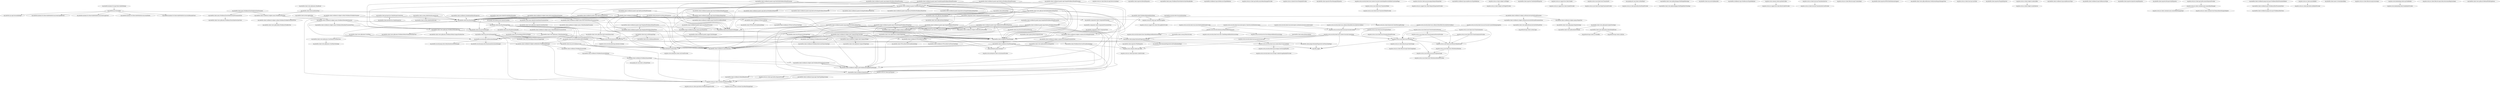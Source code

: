 //
// Generated IOC bean dependency graph in GraphViz DOT format.
//

digraph g {
  "org.uberfire.client.perspectives.MainPerspective"
  "org.uberfire.client.workbench.widgets.dnd.WorkbenchPickupDragController" -> "org.uberfire.client.workbench.widgets.dnd.WorkbenchDragAndDropManager"
  "org.jboss.errai.ioc.client.api.builtin.IOCBeanManagerProvider"
  "org.jboss.errai.ioc.client.container.SyncBeanManagerImpl"
  "org.jboss.errai.ioc.client.container.SyncBeanManager" -> "org.jboss.errai.ioc.client.api.builtin.IOCBeanManagerProvider"
  "org.jboss.errai.ioc.client.container.SyncBeanManager" -> "org.jboss.errai.ioc.client.container.SyncBeanManagerImpl"
  "org.uberfire.client.workbench.DefaultBeanFactory" -> "org.jboss.errai.ioc.client.container.SyncBeanManager"
  "org.uberfire.client.workbench.BeanFactory" -> "org.uberfire.client.workbench.DefaultBeanFactory"
  "org.uberfire.client.workbench.widgets.dnd.WorkbenchDragAndDropManager" -> "org.uberfire.client.workbench.widgets.dnd.WorkbenchPickupDragController"
  "org.uberfire.client.workbench.widgets.dnd.WorkbenchDragAndDropManager" -> "org.uberfire.client.workbench.BeanFactory"
  "org.jboss.errai.security.client.local.storage.CookieStorageHandlerProvider"
  "org.jboss.errai.security.client.local.storage.UserStorageHandler" -> "org.jboss.errai.security.client.local.storage.CookieStorageHandlerProvider"
  "org.slf4j.Logger"
  "org.jboss.errai.security.client.local.context.BasicUserCacheImpl" -> "org.jboss.errai.security.client.local.storage.UserStorageHandler"
  "org.jboss.errai.security.client.local.context.BasicUserCacheImpl" -> "org.slf4j.Logger"
  "org.jboss.errai.security.shared.api.identity.UserImpl"
  "org.jboss.errai.security.shared.api.identity.User" -> "org.jboss.errai.security.client.local.context.BasicUserCacheImpl"
  "org.jboss.errai.security.shared.api.identity.User" -> "org.jboss.errai.security.shared.api.identity.UserImpl"
  "org.jboss.errai.enterprise.client.cdi.InstanceProvider"
  "javax.enterprise.inject.Instance" -> "org.jboss.errai.enterprise.client.cdi.InstanceProvider"
  "org.uberfire.security.impl.authz.RuntimeAuthorizationManager"
  "org.uberfire.security.impl.authz.DefaultAuthorizationManager"
  "org.uberfire.security.authz.AuthorizationManager" -> "org.uberfire.security.impl.authz.RuntimeAuthorizationManager"
  "org.uberfire.security.authz.AuthorizationManager" -> "org.uberfire.security.impl.authz.DefaultAuthorizationManager"
  "org.jboss.errai.enterprise.client.cdi.EventProvider"
  "javax.enterprise.event.Event" -> "org.jboss.errai.enterprise.client.cdi.EventProvider"
  "org.uberfire.client.workbench.LayoutSelection" -> "org.jboss.errai.ioc.client.container.SyncBeanManager"
  "org.uberfire.client.workbench.PanelManagerImpl" -> "javax.enterprise.inject.Instance"
  "org.uberfire.client.workbench.PanelManagerImpl" -> "org.uberfire.client.workbench.BeanFactory"
  "org.uberfire.client.workbench.PanelManagerImpl" -> "javax.enterprise.event.Event"
  "org.uberfire.client.workbench.PanelManagerImpl" -> "org.uberfire.client.workbench.LayoutSelection"
  "org.uberfire.client.workbench.PanelManagerImpl" -> "org.jboss.errai.ioc.client.container.SyncBeanManager"
  "org.uberfire.client.workbench.PanelManager" -> "org.uberfire.client.workbench.PanelManagerImpl"
  "org.uberfire.client.views.pfly.listbar.ListBarWidgetImpl" -> "org.jboss.errai.security.shared.api.identity.User"
  "org.uberfire.client.views.pfly.listbar.ListBarWidgetImpl" -> "javax.enterprise.inject.Instance"
  "org.uberfire.client.views.pfly.listbar.ListBarWidgetImpl" -> "org.uberfire.security.authz.AuthorizationManager"
  "org.uberfire.client.views.pfly.listbar.ListBarWidgetImpl" -> "org.uberfire.client.workbench.PanelManager"
  "org.uberfire.client.workbench.widgets.listbar.ListBarWidget" -> "org.uberfire.client.views.pfly.listbar.ListBarWidgetImpl"
  "org.uberfire.client.workbench.widgets.listbar.ResizeFlowPanel"
  "com.google.gwt.user.client.ui.SimpleLayoutPanel"
  "org.uberfire.client.workbench.panels.impl.ClosableSimpleWorkbenchPanelView" -> "org.uberfire.client.workbench.widgets.dnd.WorkbenchDragAndDropManager"
  "org.uberfire.client.workbench.panels.impl.ClosableSimpleWorkbenchPanelView" -> "org.uberfire.client.workbench.BeanFactory"
  "org.uberfire.client.workbench.panels.impl.ClosableSimpleWorkbenchPanelView" -> "org.uberfire.client.workbench.widgets.listbar.ListBarWidget"
  "org.uberfire.client.workbench.panels.impl.ClosableSimpleWorkbenchPanelView" -> "org.uberfire.client.workbench.widgets.listbar.ResizeFlowPanel"
  "org.uberfire.client.workbench.panels.impl.ClosableSimpleWorkbenchPanelView" -> "com.google.gwt.user.client.ui.SimpleLayoutPanel"
  "org.uberfire.client.workbench.panels.impl.ClosableSimpleWorkbenchPanelView" -> "org.uberfire.client.workbench.LayoutSelection"
  "org.uberfire.client.workbench.panels.impl.ClosableSimpleWorkbenchPanelView" -> "org.uberfire.client.workbench.PanelManager"
  "org.jboss.errai.ioc.client.lifecycle.impl.DestructionImpl"
  "org.uberfire.client.exporter.EditorJSExporter"
  "org.jboss.errai.ui.nav.client.local.spi.NavigationGraph" -> "org.jboss.errai.ui.nav.client.local.URLPatternMatcherProvider"
  "org.jboss.errai.ui.nav.client.local.URLPatternMatcherProvider" -> "org.jboss.errai.ui.nav.client.local.spi.NavigationGraph"
  "org.jboss.errai.ui.nav.client.local.URLPatternMatcher" -> "org.jboss.errai.ui.nav.client.local.URLPatternMatcherProvider"
  "org.jboss.errai.ui.nav.client.local.URLPatternMatcher" -> "org.jboss.errai.ui.nav.client.local.spi.NavigationGraph"
  "org.jboss.errai.ui.nav.client.local.HistoryTokenFactory" -> "org.jboss.errai.ui.nav.client.local.URLPatternMatcher"
  "org.jboss.errai.ioc.client.lifecycle.impl.StateChangeImpl"
  "org.jboss.errai.ioc.client.lifecycle.api.StateChange" -> "org.jboss.errai.ioc.client.lifecycle.impl.StateChangeImpl"
  "org.jboss.errai.ui.nav.client.local.Navigation" -> "org.jboss.errai.ui.nav.client.local.HistoryTokenFactory"
  "org.jboss.errai.ui.nav.client.local.Navigation" -> "org.jboss.errai.ioc.client.lifecycle.api.StateChange"
  "org.jboss.errai.ui.nav.client.local.Navigation" -> "org.jboss.errai.ui.nav.client.local.spi.NavigationGraph"
  "org.jboss.errai.ui.nav.client.local.Navigation" -> "org.slf4j.Logger"
  "org.jboss.errai.ui.nav.client.local.NavigationPanelProvider" -> "org.jboss.errai.ui.nav.client.local.Navigation"
  "org.jboss.errai.ui.nav.client.local.NavigationPanel" -> "org.jboss.errai.ui.nav.client.local.NavigationPanelProvider"
  "org.jboss.errai.ui.nav.client.local.NavigationPanel" -> "org.jboss.errai.ui.nav.client.local.Navigation"
  "org.uberfire.client.menu.WorkbenchViewModeSwitcherMenuBuilder"
  "org.jboss.errai.ioc.client.api.builtin.CallerProvider"
  "org.jboss.errai.common.client.api.Caller" -> "org.jboss.errai.ioc.client.api.builtin.CallerProvider"
  "org.jboss.errai.security.client.local.spi.ActiveUserCache" -> "org.jboss.errai.security.client.local.context.BasicUserCacheImpl"
  "org.jboss.errai.security.client.local.context.SecurityContextImpl" -> "javax.enterprise.event.Event"
  "org.jboss.errai.security.client.local.context.SecurityContextImpl" -> "org.jboss.errai.ui.nav.client.local.Navigation"
  "org.jboss.errai.security.client.local.context.SecurityContextImpl" -> "org.jboss.errai.common.client.api.Caller"
  "org.jboss.errai.security.client.local.context.SecurityContextImpl" -> "org.jboss.errai.security.client.local.spi.ActiveUserCache"
  "org.jboss.errai.security.client.local.context.SecurityContextImpl" -> "org.slf4j.Logger"
  "org.jboss.errai.security.client.local.api.SecurityContext" -> "org.jboss.errai.security.client.local.context.SecurityContextImpl"
  "org.jboss.errai.security.client.local.roles.ClientRequiredRolesExtractorImpl"
  "org.jboss.errai.security.server.ServerRequiredRolesExtractorImpl"
  "org.jboss.errai.security.shared.roles.SharedRequiredRolesExtractorImpl"
  "org.jboss.errai.security.shared.spi.RequiredRolesExtractor" -> "org.jboss.errai.security.client.local.roles.ClientRequiredRolesExtractorImpl"
  "org.jboss.errai.security.shared.spi.RequiredRolesExtractor" -> "org.jboss.errai.security.server.ServerRequiredRolesExtractorImpl"
  "org.jboss.errai.security.shared.spi.RequiredRolesExtractor" -> "org.jboss.errai.security.shared.roles.SharedRequiredRolesExtractorImpl"
  "org.jboss.errai.security.client.local.interceptors.ClientSecurityRoleInterceptor" -> "org.jboss.errai.security.client.local.api.SecurityContext"
  "org.jboss.errai.security.client.local.interceptors.ClientSecurityRoleInterceptor" -> "org.jboss.errai.security.shared.spi.RequiredRolesExtractor"
  "org.uberfire.client.views.pfly.toolbar.WorkbenchToolBarView"
  "org.uberfire.client.workbench.widgets.toolbar.WorkbenchToolBarPresenter$View" -> "org.uberfire.client.views.pfly.toolbar.WorkbenchToolBarView"
  "com.google.gwt.user.client.ui.HeaderPanel"
  "org.uberfire.client.workbench.WorkbenchLayoutImpl" -> "org.uberfire.client.workbench.widgets.dnd.WorkbenchDragAndDropManager"
  "org.uberfire.client.workbench.WorkbenchLayoutImpl" -> "org.uberfire.client.workbench.widgets.dnd.WorkbenchPickupDragController"
  "org.uberfire.client.workbench.WorkbenchLayoutImpl" -> "com.google.gwt.user.client.ui.HeaderPanel"
  "org.uberfire.client.workbench.WorkbenchLayoutImpl" -> "org.jboss.errai.ioc.client.container.SyncBeanManager"
  "org.uberfire.client.workbench.WorkbenchLayoutInfoImpl" -> "org.uberfire.client.workbench.WorkbenchLayoutImpl"
  "org.uberfire.client.workbench.WorkbenchLayoutInfo" -> "org.uberfire.client.workbench.WorkbenchLayoutInfoImpl"
  "org.uberfire.client.mvp.ActivityLifecycleErrorHandler" -> "javax.enterprise.event.Event"
  "org.uberfire.client.mvp.ActivityLifecycleErrorHandler" -> "org.uberfire.client.workbench.widgets.notifications.NotificationManager"
  "org.uberfire.client.mvp.ActivityLifecycleErrorHandler" -> "org.slf4j.Logger"
  "org.uberfire.client.WorkbenchServicesProxyBackendImpl" -> "org.jboss.errai.common.client.api.Caller"
  "org.uberfire.client.workbench.WorkbenchServicesProxyClientImpl"
  "org.uberfire.client.workbench.WorkbenchServicesProxy" -> "org.uberfire.client.WorkbenchServicesProxyBackendImpl"
  "org.uberfire.client.workbench.WorkbenchServicesProxy" -> "org.uberfire.client.workbench.WorkbenchServicesProxyClientImpl"
  "org.uberfire.client.mvp.PerspectiveManagerImpl" -> "javax.enterprise.event.Event"
  "org.uberfire.client.mvp.PerspectiveManagerImpl" -> "org.uberfire.client.workbench.WorkbenchServicesProxy"
  "org.uberfire.client.mvp.PerspectiveManagerImpl" -> "org.uberfire.client.workbench.PanelManager"
  "org.uberfire.client.mvp.PerspectiveManager" -> "org.uberfire.client.mvp.PerspectiveManagerImpl"
  "org.uberfire.client.mvp.ActivityBeansCache" -> "javax.enterprise.event.Event"
  "org.uberfire.client.mvp.ActivityBeansCache" -> "org.jboss.errai.ioc.client.container.SyncBeanManager"
  "org.uberfire.client.mvp.ActivityManager" -> "org.uberfire.client.mvp.ActivityManagerImpl"
  "org.uberfire.client.workbench.widgets.notifications.NotificationManager" -> "org.uberfire.client.workbench.WorkbenchLayoutInfo"
  "org.uberfire.client.workbench.widgets.notifications.NotificationManager" -> "org.jboss.errai.ioc.client.container.SyncBeanManager"
  "org.uberfire.client.workbench.widgets.notifications.NotificationManager" -> "org.uberfire.client.mvp.PlaceManager"
  "org.uberfire.client.mvp.ActivityManagerImpl" -> "org.jboss.errai.security.shared.api.identity.User"
  "org.uberfire.client.mvp.ActivityManagerImpl" -> "org.uberfire.client.mvp.ActivityBeansCache"
  "org.uberfire.client.mvp.ActivityManagerImpl" -> "org.uberfire.client.mvp.ActivityLifecycleErrorHandler"
  "org.uberfire.client.mvp.ActivityManagerImpl" -> "org.uberfire.security.authz.AuthorizationManager"
  "org.uberfire.client.mvp.ActivityManagerImpl" -> "org.jboss.errai.ioc.client.container.SyncBeanManager"
  "org.uberfire.client.mvp.PlaceRequestHistoryMapperImpl"
  "org.uberfire.client.mvp.PlaceRequestHistoryMapper" -> "org.uberfire.client.mvp.PlaceRequestHistoryMapperImpl"
  "org.uberfire.client.mvp.PlaceHistoryHandler" -> "org.uberfire.client.mvp.PlaceRequestHistoryMapper"
  "org.uberfire.client.mvp.PlaceManager" -> "org.uberfire.client.mvp.PlaceManagerImpl"
  "org.uberfire.client.mvp.PlaceManagerImpl" -> "org.uberfire.client.mvp.ActivityLifecycleErrorHandler"
  "org.uberfire.client.mvp.PlaceManagerImpl" -> "javax.enterprise.event.Event"
  "org.uberfire.client.mvp.PlaceManagerImpl" -> "org.uberfire.client.mvp.PerspectiveManager"
  "org.uberfire.client.mvp.PlaceManagerImpl" -> "org.uberfire.client.mvp.ActivityManager"
  "org.uberfire.client.mvp.PlaceManagerImpl" -> "org.uberfire.client.workbench.LayoutSelection"
  "org.uberfire.client.mvp.PlaceManagerImpl" -> "org.uberfire.client.mvp.PlaceHistoryHandler"
  "org.uberfire.client.mvp.PlaceManagerImpl" -> "org.uberfire.client.workbench.PanelManager"
  "org.uberfire.client.workbench.widgets.toolbar.WorkbenchToolBarPresenter" -> "org.uberfire.client.workbench.widgets.toolbar.WorkbenchToolBarPresenter$View"
  "org.uberfire.client.workbench.widgets.toolbar.WorkbenchToolBarPresenter" -> "org.uberfire.client.mvp.PlaceManager"
  "org.jboss.errai.ioc.client.api.builtin.DisposerProvider" -> "org.jboss.errai.ioc.client.container.SyncBeanManager"
  "org.uberfire.client.views.pfly.modal.ErrorPopupView" -> "javax.enterprise.inject.Instance"
  "org.uberfire.workbench.type.DotResourceTypeDefinition"
  "org.jboss.errai.security.client.local.interceptors.AuthenticationServiceInterceptor" -> "org.jboss.errai.security.client.local.api.SecurityContext"
  "org.uberfire.component.client.ComponentView"
  "org.uberfire.component.client.ComponentPresenter$View" -> "org.uberfire.component.client.ComponentView"
  "org.uberfire.component.client.ComponentPresenter" -> "org.uberfire.component.client.ComponentPresenter$View"
  "org.uberfire.component.client.ComponentPresenter" -> "org.jboss.errai.common.client.api.Caller"
  "org.uberfire.client.views.pfly.menu.WorkbenchMenuStandardNavBarView"
  "org.uberfire.client.views.pfly.menu.WorkbenchMenuCompactNavBarView"
  "org.uberfire.client.views.pfly.menu.UtilityMenuBarView" -> "org.jboss.errai.security.shared.api.identity.User"
  "org.uberfire.client.views.pfly.menu.UtilityMenuBarView" -> "org.uberfire.security.authz.AuthorizationManager"
  "org.uberfire.client.views.pfly.menu.WorkbenchMenuBarView" -> "javax.enterprise.inject.Instance"
  "org.uberfire.client.views.pfly.menu.WorkbenchMenuBarView" -> "org.uberfire.client.views.pfly.menu.WorkbenchMenuStandardNavBarView"
  "org.uberfire.client.views.pfly.menu.WorkbenchMenuBarView" -> "org.uberfire.client.views.pfly.menu.WorkbenchMenuCompactNavBarView"
  "org.uberfire.client.views.pfly.menu.WorkbenchMenuBarView" -> "org.uberfire.client.views.pfly.menu.UtilityMenuBarView"
  "org.uberfire.client.workbench.widgets.menu.WorkbenchMenuBarPresenter$View" -> "org.uberfire.client.views.pfly.menu.WorkbenchMenuBarView"
  "org.uberfire.client.workbench.widgets.menu.WorkbenchMenuBarPresenter" -> "org.jboss.errai.security.shared.api.identity.User"
  "org.uberfire.client.workbench.widgets.menu.WorkbenchMenuBarPresenter" -> "org.uberfire.client.workbench.widgets.menu.WorkbenchMenuBarPresenter$View"
  "org.uberfire.client.workbench.widgets.menu.WorkbenchMenuBarPresenter" -> "org.uberfire.client.mvp.PerspectiveManager"
  "org.uberfire.client.workbench.widgets.menu.WorkbenchMenuBarPresenter" -> "org.uberfire.client.mvp.ActivityManager"
  "org.uberfire.client.workbench.widgets.menu.WorkbenchMenuBarPresenter" -> "org.uberfire.security.authz.AuthorizationManager"
  "org.uberfire.client.navbar.AppNavBar" -> "org.uberfire.client.workbench.widgets.menu.WorkbenchMenuBarPresenter"
  "org.jboss.errai.ioc.client.api.builtin.AsyncBeanManagerProvider"
  "org.jboss.errai.ui.shared.ServerTemplateProvider"
  "org.uberfire.client.workbench.panels.impl.TemplatedWorkbenchPanelView" -> "org.uberfire.client.workbench.LayoutSelection"
  "org.gwtbootstrap3.client.ui.html.Span"
  "org.uberfire.client.views.pfly.notfound.ActivityNotFoundView" -> "org.gwtbootstrap3.client.ui.html.Span"
  "org.uberfire.client.exporter.PlaceManagerJSExporter"
  "org.uberfire.client.perspectives.MainPerspectiveActivity" -> "org.uberfire.client.mvp.PlaceManager"
  "org.uberfire.client.perspectives.MainPerspectiveActivity" -> "org.uberfire.client.perspectives.MainPerspective"
  "org.jboss.errai.ui.nav.client.local.TransitionToRoleProvider"
  "org.jboss.errai.ui.nav.client.local.TransitionToRole" -> "org.jboss.errai.ui.nav.client.local.TransitionToRoleProvider"
  "org.jboss.errai.security.client.local.context.SecurityContextImpl$SecurityRolesConstraintPage" -> "org.jboss.errai.ui.nav.client.local.TransitionToRole"
  "org.jboss.errai.ioc.support.bus.client.RequestDispatcherProvider"
  "org.uberfire.workbench.type.AnyResourceTypeDefinition"
  "org.uberfire.client.mvp.LockDemandDetector"
  "org.uberfire.client.workbench.StandaloneEditorPerspective" -> "org.uberfire.client.mvp.PlaceManager"
  "org.jboss.errai.ui.client.widget.ListWidgetProvider"
  "org.jboss.errai.ui.client.widget.ListWidget" -> "org.jboss.errai.ui.client.widget.ListWidgetProvider"
  "org.uberfire.client.exporter.UberfireJSAPIExporter"
  "org.jboss.errai.ioc.support.bus.client.SenderProvider"
  "org.jboss.errai.ioc.support.bus.client.Sender" -> "org.jboss.errai.ioc.support.bus.client.SenderProvider"
  "org.gwtbootstrap3.client.ui.Button"
  "org.gwtbootstrap3.client.ui.CheckBox"
  "org.uberfire.client.views.pfly.splash.SplashModalFooter" -> "org.gwtbootstrap3.client.ui.Button"
  "org.uberfire.client.views.pfly.splash.SplashModalFooter" -> "org.gwtbootstrap3.client.ui.CheckBox"
  "org.uberfire.client.views.pfly.modal.Bs3Modal"
  "org.uberfire.client.views.pfly.splash.SplashViewImpl" -> "org.uberfire.client.views.pfly.splash.SplashModalFooter"
  "org.uberfire.client.views.pfly.splash.SplashViewImpl" -> "org.uberfire.client.views.pfly.modal.Bs3Modal"
  "org.jboss.errai.ui.nav.client.local.PageTransitionProvider"
  "org.jboss.errai.ioc.client.api.builtin.RootPanelProvider"
  "com.google.gwt.user.client.ui.RootPanel" -> "org.jboss.errai.ioc.client.api.builtin.RootPanelProvider"
  "org.uberfire.client.views.pfly.multipage.MultiPageEditorViewImpl"
  "org.uberfire.client.mvp.ActivityBeansInfo"
  "org.uberfire.client.workbench.panels.support.PartManager"
  "org.uberfire.client.workbench.panels.impl.LayoutPanelView" -> "org.uberfire.client.workbench.panels.support.PartManager"
  "org.uberfire.client.workbench.panels.impl.LayoutPanelView" -> "org.uberfire.client.workbench.LayoutSelection"
  "org.uberfire.client.workbench.panels.impl.LayoutPanelPresenter" -> "org.uberfire.client.mvp.PerspectiveManager"
  "org.uberfire.client.workbench.panels.impl.LayoutPanelPresenter" -> "org.uberfire.client.workbench.panels.impl.LayoutPanelView"
  "org.jboss.errai.ui.nav.client.local.TransitionAnchorFactoryProvider" -> "org.jboss.errai.ui.nav.client.local.HistoryTokenFactory"
  "org.jboss.errai.ui.nav.client.local.TransitionAnchorFactoryProvider" -> "org.jboss.errai.ui.nav.client.local.Navigation"
  "org.jboss.errai.ui.nav.client.local.TransitionAnchorFactory" -> "org.jboss.errai.ui.nav.client.local.HistoryTokenFactory"
  "org.jboss.errai.ui.nav.client.local.TransitionAnchorFactory" -> "org.jboss.errai.ui.nav.client.local.Navigation"
  "org.jboss.errai.ui.nav.client.local.TransitionAnchorFactory" -> "org.jboss.errai.ui.nav.client.local.TransitionAnchorFactoryProvider"
  "org.uberfire.client.perspective.JSNativePerspective" -> "org.uberfire.client.mvp.ActivityManager"
  "org.uberfire.client.perspective.JSNativePerspective" -> "org.uberfire.client.workbench.WorkbenchServicesProxy"
  "org.uberfire.client.perspective.JSNativePerspective" -> "org.uberfire.client.mvp.PlaceManager"
  "org.uberfire.client.perspective.JSNativePerspective" -> "org.uberfire.client.workbench.PanelManager"
  "org.uberfire.client.workbench.VFSLockServiceProxyClientImpl"
  "org.uberfire.client.VFSLockServiceProxyBackendImpl"
  "org.uberfire.client.workbench.VFSLockServiceProxy" -> "org.uberfire.client.workbench.VFSLockServiceProxyClientImpl"
  "org.uberfire.client.workbench.VFSLockServiceProxy" -> "org.uberfire.client.VFSLockServiceProxyBackendImpl"
  "org.uberfire.client.mvp.LockManagerImpl" -> "org.jboss.errai.security.shared.api.identity.User"
  "org.uberfire.client.mvp.LockManagerImpl" -> "org.uberfire.client.workbench.VFSLockServiceProxy"
  "org.uberfire.client.mvp.LockManagerImpl" -> "javax.enterprise.event.Event"
  "org.uberfire.client.mvp.LockManagerImpl" -> "org.uberfire.client.mvp.LockDemandDetector"
  "org.jboss.errai.bus.client.api.messaging.RequestDispatcher" -> "org.jboss.errai.ioc.support.bus.client.RequestDispatcherProvider"
  "org.uberfire.client.workbench.widgets.panel.StaticFocusedResizePanel"
  "org.uberfire.client.workbench.panels.impl.StaticWorkbenchPanelView" -> "org.uberfire.client.workbench.widgets.panel.StaticFocusedResizePanel"
  "org.uberfire.client.workbench.panels.impl.StaticWorkbenchPanelView" -> "org.uberfire.client.workbench.LayoutSelection"
  "org.uberfire.client.workbench.panels.impl.StaticWorkbenchPanelView" -> "org.uberfire.client.mvp.PlaceManager"
  "org.uberfire.client.workbench.panels.impl.StaticWorkbenchPanelView" -> "org.uberfire.client.workbench.PanelManager"
  "org.jboss.errai.security.client.local.callback.DefaultBusSecurityErrorCallback" -> "org.jboss.errai.security.client.local.api.SecurityContext"
  "org.uberfire.workbench.type.TextResourceTypeDefinition"
  "org.jboss.errai.ioc.support.bus.client.BatchCallerProvider"
  "org.jboss.errai.ioc.support.bus.client.MessageBusProvider"
  "org.uberfire.backend.vfs.ObservablePath$OnConcurrentUpdateEvent"
  "org.uberfire.backend.vfs.ObservablePath$OnConcurrentCopyEvent"
  "org.uberfire.backend.vfs.ObservablePath$OnConcurrentDelete"
  "org.uberfire.backend.vfs.ObservablePath$OnConcurrentRenameEvent"
  "org.uberfire.rpc.impl.SessionInfoImpl"
  "org.uberfire.client.VFSServiceProxyBackendImpl"
  "org.uberfire.client.workbench.VFSServiceProxyClientImpl"
  "org.uberfire.client.workbench.VFSServiceProxy" -> "org.uberfire.client.VFSServiceProxyBackendImpl"
  "org.uberfire.client.workbench.VFSServiceProxy" -> "org.uberfire.client.workbench.VFSServiceProxyClientImpl"
  "org.jboss.errai.bus.client.framework.ClientMessageBusImpl"
  "org.jboss.errai.bus.client.api.ClientMessageBus" -> "org.jboss.errai.ioc.support.bus.client.MessageBusProvider"
  "org.jboss.errai.bus.client.api.ClientMessageBus" -> "org.jboss.errai.bus.client.framework.ClientMessageBusImpl"
  "org.uberfire.client.workbench.Workbench" -> "org.jboss.errai.security.shared.api.identity.User"
  "org.uberfire.client.workbench.Workbench" -> "javax.enterprise.event.Event"
  "org.uberfire.client.workbench.Workbench" -> "org.uberfire.client.workbench.VFSServiceProxy"
  "org.uberfire.client.workbench.Workbench" -> "org.uberfire.client.workbench.LayoutSelection"
  "org.uberfire.client.workbench.Workbench" -> "org.jboss.errai.ioc.client.container.SyncBeanManager"
  "org.uberfire.client.workbench.Workbench" -> "org.jboss.errai.bus.client.api.ClientMessageBus"
  "org.uberfire.client.workbench.Workbench" -> "org.uberfire.client.mvp.PlaceManager"
  "org.uberfire.rpc.SessionInfo" -> "org.uberfire.backend.vfs.ObservablePath$OnConcurrentUpdateEvent"
  "org.uberfire.rpc.SessionInfo" -> "org.uberfire.backend.vfs.ObservablePath$OnConcurrentCopyEvent"
  "org.uberfire.rpc.SessionInfo" -> "org.uberfire.backend.vfs.ObservablePath$OnConcurrentDelete"
  "org.uberfire.rpc.SessionInfo" -> "org.uberfire.backend.vfs.ObservablePath$OnConcurrentRenameEvent"
  "org.uberfire.rpc.SessionInfo" -> "org.uberfire.rpc.impl.SessionInfoImpl"
  "org.uberfire.rpc.SessionInfo" -> "org.uberfire.client.workbench.Workbench"
  "org.uberfire.backend.vfs.impl.ObservablePathImpl" -> "org.uberfire.rpc.SessionInfo"
  "org.uberfire.client.views.pfly.tab.ResizeTabPanel"
  "org.uberfire.client.views.pfly.tab.UberTabPanel" -> "org.uberfire.client.views.pfly.tab.ResizeTabPanel"
  "org.uberfire.client.views.pfly.tab.UberTabPanel" -> "org.uberfire.client.mvp.PlaceManager"
  "org.uberfire.client.views.pfly.tab.MultiTabWorkbenchPanelView" -> "org.uberfire.client.workbench.widgets.dnd.WorkbenchDragAndDropManager"
  "org.uberfire.client.views.pfly.tab.MultiTabWorkbenchPanelView" -> "org.uberfire.client.workbench.BeanFactory"
  "org.uberfire.client.views.pfly.tab.MultiTabWorkbenchPanelView" -> "org.uberfire.client.views.pfly.tab.UberTabPanel"
  "org.uberfire.client.views.pfly.tab.MultiTabWorkbenchPanelView" -> "org.uberfire.client.workbench.widgets.listbar.ResizeFlowPanel"
  "org.uberfire.client.views.pfly.tab.MultiTabWorkbenchPanelView" -> "com.google.gwt.user.client.ui.SimpleLayoutPanel"
  "org.uberfire.client.views.pfly.tab.MultiTabWorkbenchPanelView" -> "org.uberfire.client.workbench.LayoutSelection"
  "org.uberfire.client.views.pfly.tab.MultiTabWorkbenchPanelView" -> "org.uberfire.client.workbench.PanelManager"
  "org.uberfire.client.plugin.RuntimePluginsServiceProxyClientImpl" -> "org.slf4j.Logger"
  "org.uberfire.client.RuntimePluginsServiceProxyBackendImpl" -> "org.jboss.errai.common.client.api.Caller"
  "org.uberfire.client.plugin.RuntimePluginsServiceProxy" -> "org.uberfire.client.plugin.RuntimePluginsServiceProxyClientImpl"
  "org.uberfire.client.plugin.RuntimePluginsServiceProxy" -> "org.uberfire.client.RuntimePluginsServiceProxyBackendImpl"
  "org.uberfire.client.editor.JSNativeEditor" -> "org.uberfire.client.plugin.RuntimePluginsServiceProxy"
  "org.jboss.errai.ui.nav.client.local.TransitionAnchorProvider" -> "org.jboss.errai.ui.nav.client.local.HistoryTokenFactory"
  "org.jboss.errai.ui.nav.client.local.TransitionAnchorProvider" -> "org.jboss.errai.ui.nav.client.local.Navigation"
  "org.jboss.errai.ui.nav.client.local.TransitionAnchor" -> "org.jboss.errai.ui.nav.client.local.HistoryTokenFactory"
  "org.jboss.errai.ui.nav.client.local.TransitionAnchor" -> "org.jboss.errai.ui.nav.client.local.Navigation"
  "org.jboss.errai.ui.nav.client.local.TransitionAnchor" -> "org.jboss.errai.ui.nav.client.local.TransitionAnchorProvider"
  "org.jboss.errai.ui.client.local.spi.TranslationServiceProvider"
  "org.uberfire.client.views.pfly.menu.UserMenuViewImpl"
  "org.uberfire.client.views.pfly.menu.UserMenu$UserMenuView" -> "org.uberfire.client.views.pfly.menu.UserMenuViewImpl"
  "org.uberfire.client.views.pfly.menu.UserMenu" -> "org.jboss.errai.security.shared.api.identity.User"
  "org.uberfire.client.views.pfly.menu.UserMenu" -> "org.uberfire.security.authz.AuthorizationManager"
  "org.uberfire.client.views.pfly.menu.UserMenu" -> "org.uberfire.client.views.pfly.menu.UserMenu$UserMenuView"
  "org.uberfire.client.workbench.type.impl.ClientTypeRegistryImpl" -> "org.jboss.errai.ioc.client.container.SyncBeanManager"
  "org.jboss.errai.common.client.api.BatchCaller" -> "org.jboss.errai.ioc.support.bus.client.BatchCallerProvider"
  "org.uberfire.client.workbench.panels.impl.SplitLayoutPanelView" -> "org.uberfire.client.workbench.LayoutSelection"
  "org.uberfire.client.workbench.panels.impl.SplitLayoutPanelView" -> "org.uberfire.client.mvp.PlaceManager"
  "org.uberfire.client.workbench.panels.impl.SplitLayoutPanelPresenter" -> "org.uberfire.client.mvp.PerspectiveManager"
  "org.uberfire.client.workbench.panels.impl.SplitLayoutPanelPresenter" -> "org.uberfire.client.workbench.panels.impl.SplitLayoutPanelView"
  "org.uberfire.client.views.pfly.menu.WorkbenchViewModeSwitcherView"
  "org.uberfire.client.exporter.VFSJSExporter" -> "org.jboss.errai.common.client.api.Caller"
  "org.uberfire.client.screens.HelloWorldScreen"
  "org.uberfire.client.screens.HelloWorldScreenActivity" -> "org.uberfire.client.screens.HelloWorldScreen"
  "org.uberfire.client.screens.HelloWorldScreenActivity" -> "org.uberfire.client.mvp.PlaceManager"
  "org.jboss.errai.ioc.client.lifecycle.impl.CreationImpl"
  "org.uberfire.client.exporter.HTML5DndSeleniumSupport"
  "org.uberfire.client.views.pfly.dnd.CompassWidgetImpl"
  "org.uberfire.client.views.pfly.notifications.NotificationPopupsManagerView"
  "org.uberfire.client.workbench.panels.impl.AdaptiveWorkbenchPanelView" -> "org.uberfire.client.workbench.widgets.dnd.WorkbenchDragAndDropManager"
  "org.uberfire.client.workbench.panels.impl.AdaptiveWorkbenchPanelView" -> "org.uberfire.client.workbench.BeanFactory"
  "org.uberfire.client.workbench.panels.impl.AdaptiveWorkbenchPanelView" -> "org.uberfire.client.workbench.widgets.listbar.ListBarWidget"
  "org.uberfire.client.workbench.panels.impl.AdaptiveWorkbenchPanelView" -> "org.uberfire.client.workbench.widgets.listbar.ResizeFlowPanel"
  "org.uberfire.client.workbench.panels.impl.AdaptiveWorkbenchPanelView" -> "com.google.gwt.user.client.ui.SimpleLayoutPanel"
  "org.uberfire.client.workbench.panels.impl.AdaptiveWorkbenchPanelView" -> "org.uberfire.client.workbench.LayoutSelection"
  "org.uberfire.client.workbench.panels.impl.AdaptiveWorkbenchPanelView" -> "org.uberfire.client.workbench.PanelManager"
  "org.jboss.errai.ui.client.local.spi.TranslationService" -> "org.jboss.errai.ui.client.local.spi.TranslationServiceProvider"
  "org.uberfire.client.workbench.panels.impl.SimpleWorkbenchPanelView" -> "org.uberfire.client.workbench.widgets.dnd.WorkbenchDragAndDropManager"
  "org.uberfire.client.workbench.panels.impl.SimpleWorkbenchPanelView" -> "org.uberfire.client.workbench.BeanFactory"
  "org.uberfire.client.workbench.panels.impl.SimpleWorkbenchPanelView" -> "org.uberfire.client.workbench.widgets.listbar.ListBarWidget"
  "org.uberfire.client.workbench.panels.impl.SimpleWorkbenchPanelView" -> "org.uberfire.client.workbench.widgets.listbar.ResizeFlowPanel"
  "org.uberfire.client.workbench.panels.impl.SimpleWorkbenchPanelView" -> "com.google.gwt.user.client.ui.SimpleLayoutPanel"
  "org.uberfire.client.workbench.panels.impl.SimpleWorkbenchPanelView" -> "org.uberfire.client.workbench.LayoutSelection"
  "org.uberfire.client.workbench.panels.impl.SimpleWorkbenchPanelView" -> "org.uberfire.client.workbench.PanelManager"
  "org.jboss.errai.ui.client.local.spi.LessStyle"
  "com.google.web.bindery.event.shared.EventBus" -> "org.uberfire.client.mvp.PlaceManagerImpl"
  "org.uberfire.client.exporter.PluginJSExporter"
  "org.jboss.errai.security.client.local.callback.DefaultRestSecurityErrorCallback" -> "org.jboss.errai.security.client.local.api.SecurityContext"
  "org.uberfire.client.views.pfly.menu.SplashScreenMenuView"
  "org.uberfire.client.menu.SplashScreenMenuPresenter$View" -> "org.uberfire.client.views.pfly.menu.SplashScreenMenuView"
  "org.uberfire.client.menu.SplashScreenMenuPresenter" -> "org.uberfire.client.menu.SplashScreenMenuPresenter$View"
  "org.uberfire.client.menu.SplashScreenMenuPresenter" -> "org.uberfire.client.mvp.PlaceManager"
  "org.jboss.errai.ui.client.widget.LocaleSelector"
  "org.jboss.errai.ui.client.widget.LocaleListBox" -> "org.jboss.errai.ui.client.widget.LocaleSelector"
  "org.uberfire.client.workbench.panels.impl.SimpleDnDWorkbenchPanelView" -> "org.uberfire.client.workbench.widgets.dnd.WorkbenchDragAndDropManager"
  "org.uberfire.client.workbench.panels.impl.SimpleDnDWorkbenchPanelView" -> "org.uberfire.client.workbench.BeanFactory"
  "org.uberfire.client.workbench.panels.impl.SimpleDnDWorkbenchPanelView" -> "org.uberfire.client.workbench.widgets.listbar.ListBarWidget"
  "org.uberfire.client.workbench.panels.impl.SimpleDnDWorkbenchPanelView" -> "org.uberfire.client.workbench.widgets.listbar.ResizeFlowPanel"
  "org.uberfire.client.workbench.panels.impl.SimpleDnDWorkbenchPanelView" -> "com.google.gwt.user.client.ui.SimpleLayoutPanel"
  "org.uberfire.client.workbench.panels.impl.SimpleDnDWorkbenchPanelView" -> "org.uberfire.client.workbench.LayoutSelection"
  "org.uberfire.client.workbench.panels.impl.SimpleDnDWorkbenchPanelView" -> "org.uberfire.client.workbench.PanelManager"
  "org.uberfire.client.workbench.panels.impl.AbstractDockingWorkbenchPanelView"
  "org.uberfire.client.workbench.panels.DockingWorkbenchPanelView"
  "org.uberfire.client.workbench.panels.impl.AbstractMultiPartWorkbenchPanelView"
  "org.uberfire.client.workbench.panels.impl.MultiListWorkbenchPanelView" -> "org.uberfire.client.workbench.widgets.dnd.WorkbenchDragAndDropManager"
  "org.uberfire.client.workbench.panels.impl.MultiListWorkbenchPanelView" -> "org.uberfire.client.workbench.BeanFactory"
  "org.uberfire.client.workbench.panels.impl.MultiListWorkbenchPanelView" -> "org.uberfire.client.workbench.widgets.listbar.ListBarWidget"
  "org.uberfire.client.workbench.panels.impl.MultiListWorkbenchPanelView" -> "org.uberfire.client.workbench.widgets.listbar.ResizeFlowPanel"
  "org.uberfire.client.workbench.panels.impl.MultiListWorkbenchPanelView" -> "com.google.gwt.user.client.ui.SimpleLayoutPanel"
  "org.uberfire.client.workbench.panels.impl.MultiListWorkbenchPanelView" -> "org.uberfire.client.workbench.LayoutSelection"
  "org.uberfire.client.workbench.panels.impl.MultiListWorkbenchPanelView" -> "org.uberfire.client.workbench.PanelManager"
  "org.uberfire.client.workbench.panels.impl.AbstractSimpleWorkbenchPanelView"
  "org.uberfire.client.workbench.panels.impl.AbstractWorkbenchPanelView"
  "org.uberfire.client.workbench.panels.WorkbenchPanelView" -> "org.uberfire.client.workbench.panels.impl.AbstractDockingWorkbenchPanelView"
  "org.uberfire.client.workbench.panels.WorkbenchPanelView" -> "org.uberfire.client.workbench.panels.impl.SimpleWorkbenchPanelView"
  "org.uberfire.client.workbench.panels.WorkbenchPanelView" -> "org.uberfire.client.workbench.panels.impl.StaticWorkbenchPanelView"
  "org.uberfire.client.workbench.panels.WorkbenchPanelView" -> "org.uberfire.client.workbench.panels.DockingWorkbenchPanelView"
  "org.uberfire.client.workbench.panels.WorkbenchPanelView" -> "org.uberfire.client.workbench.panels.impl.AdaptiveWorkbenchPanelView"
  "org.uberfire.client.workbench.panels.WorkbenchPanelView" -> "org.uberfire.client.workbench.panels.impl.AbstractMultiPartWorkbenchPanelView"
  "org.uberfire.client.workbench.panels.WorkbenchPanelView" -> "org.uberfire.client.workbench.panels.impl.SplitLayoutPanelView"
  "org.uberfire.client.workbench.panels.WorkbenchPanelView" -> "org.uberfire.client.workbench.panels.impl.SimpleDnDWorkbenchPanelView"
  "org.uberfire.client.workbench.panels.WorkbenchPanelView" -> "org.uberfire.client.workbench.panels.impl.ClosableSimpleWorkbenchPanelView"
  "org.uberfire.client.workbench.panels.WorkbenchPanelView" -> "org.uberfire.client.workbench.panels.impl.MultiListWorkbenchPanelView"
  "org.uberfire.client.workbench.panels.WorkbenchPanelView" -> "org.uberfire.client.workbench.panels.impl.AbstractSimpleWorkbenchPanelView"
  "org.uberfire.client.workbench.panels.WorkbenchPanelView" -> "org.uberfire.client.workbench.panels.impl.TemplatedWorkbenchPanelView"
  "org.uberfire.client.workbench.panels.WorkbenchPanelView" -> "org.uberfire.client.workbench.panels.impl.LayoutPanelView"
  "org.uberfire.client.workbench.panels.WorkbenchPanelView" -> "org.uberfire.client.views.pfly.tab.MultiTabWorkbenchPanelView"
  "org.uberfire.client.workbench.panels.WorkbenchPanelView" -> "org.uberfire.client.workbench.panels.impl.AbstractWorkbenchPanelView"
  "org.uberfire.client.workbench.panels.impl.ClosableSimpleWorkbenchPanelPresenter" -> "org.uberfire.client.mvp.PerspectiveManager"
  "org.uberfire.client.workbench.panels.impl.ClosableSimpleWorkbenchPanelPresenter" -> "org.uberfire.client.workbench.panels.WorkbenchPanelView"
  "org.uberfire.client.workbench.panels.impl.ClosableSimpleWorkbenchPanelPresenter" -> "org.uberfire.client.workbench.PanelManager"
  "org.jboss.errai.security.client.local.style.RoleStyleBindingProvider" -> "org.jboss.errai.security.shared.spi.RequiredRolesExtractor"
  "org.jboss.errai.security.client.local.style.RoleStyleBindingProvider" -> "org.jboss.errai.security.client.local.spi.ActiveUserCache"
  "org.uberfire.client.workbench.type.AnyResourceType"
  "org.uberfire.client.workbench.panels.impl.AdaptiveWorkbenchPanelPresenter" -> "org.uberfire.client.mvp.PerspectiveManager"
  "org.uberfire.client.workbench.panels.impl.AdaptiveWorkbenchPanelPresenter" -> "org.uberfire.client.workbench.PanelManager"
  "org.uberfire.client.workbench.panels.impl.AdaptiveWorkbenchPanelPresenter" -> "org.uberfire.client.workbench.panels.WorkbenchPanelView"
  "org.uberfire.client.workbench.panels.impl.SimpleWorkbenchPanelPresenter" -> "org.uberfire.client.mvp.PerspectiveManager"
  "org.uberfire.client.workbench.panels.impl.SimpleWorkbenchPanelPresenter" -> "org.uberfire.client.workbench.panels.WorkbenchPanelView"
  "org.uberfire.client.workbench.panels.impl.SimpleWorkbenchPanelPresenter" -> "org.uberfire.client.workbench.PanelManager"
  "org.uberfire.client.workbench.type.DotResourceType"
  "org.uberfire.client.exporter.SplashScreenJSExporter"
  "org.uberfire.client.workbench.widgets.common.ErrorPopupPresenter$View" -> "org.uberfire.client.views.pfly.modal.ErrorPopupView"
  "org.uberfire.client.workbench.widgets.common.ErrorPopupPresenter" -> "org.uberfire.client.workbench.widgets.common.ErrorPopupPresenter$View"
  "org.uberfire.client.WorkbenchBackendEntryPoint" -> "org.uberfire.client.workbench.widgets.common.ErrorPopupPresenter"
  "org.uberfire.client.WorkbenchBackendEntryPoint" -> "org.jboss.errai.bus.client.api.ClientMessageBus"
  "org.uberfire.client.exporter.PerspectiveJSExporter"
  "org.uberfire.client.workbench.widgets.menu.WorkbenchMenuBar" -> "org.uberfire.client.workbench.widgets.menu.WorkbenchMenuBarPresenter"
  "org.uberfire.client.ShowcaseEntryPoint" -> "org.uberfire.client.workbench.widgets.menu.WorkbenchMenuBar"
  "org.uberfire.client.ShowcaseEntryPoint" -> "org.uberfire.client.mvp.PlaceManager"
  "org.jboss.errai.security.client.local.nav.SecurityContextHoldingSingleton" -> "org.jboss.errai.security.client.local.api.SecurityContext"
  "org.uberfire.client.menu.WorkbenchViewModeSwitcherPresenter$View" -> "org.uberfire.client.views.pfly.menu.WorkbenchViewModeSwitcherView"
  "org.uberfire.client.menu.WorkbenchViewModeSwitcherPresenter" -> "org.uberfire.client.menu.WorkbenchViewModeSwitcherPresenter$View"
  "org.uberfire.client.menu.WorkbenchViewModeSwitcherPresenter" -> "org.uberfire.client.workbench.widgets.menu.WorkbenchMenuBar"
  "org.uberfire.security.client.SecurityEntryPoint" -> "org.jboss.errai.bus.client.api.ClientMessageBus"
  "org.jboss.errai.ui.nav.client.local.TransitionTo" -> "org.jboss.errai.ui.nav.client.local.PageTransitionProvider"
  "org.jboss.errai.ioc.client.container.async.AsyncBeanManagerImpl"
  "org.jboss.errai.ioc.client.container.SyncToAsyncBeanManagerAdapter"
  "org.jboss.errai.ioc.client.container.async.AsyncBeanManager" -> "org.jboss.errai.ioc.client.container.async.AsyncBeanManagerImpl"
  "org.jboss.errai.ioc.client.container.async.AsyncBeanManager" -> "org.jboss.errai.ioc.client.container.SyncToAsyncBeanManagerAdapter"
  "org.jboss.errai.ioc.client.api.builtin.AsyncDisposerProvider" -> "org.jboss.errai.ioc.client.container.async.AsyncBeanManager"
  "org.uberfire.client.workbench.widgets.menu.UtilityMenuBarPresenter$View" -> "org.uberfire.client.views.pfly.menu.UtilityMenuBarView"
  "org.uberfire.client.workbench.widgets.menu.UtilityMenuBarPresenter" -> "org.uberfire.client.workbench.widgets.menu.UtilityMenuBarPresenter$View"
  "org.uberfire.client.workbench.panels.impl.MultiTabWorkbenchPanelPresenter" -> "org.uberfire.client.mvp.PerspectiveManager"
  "org.uberfire.client.workbench.panels.impl.MultiTabWorkbenchPanelPresenter" -> "org.uberfire.client.mvp.ActivityManager"
  "org.uberfire.client.workbench.panels.impl.MultiTabWorkbenchPanelPresenter" -> "org.uberfire.client.workbench.panels.WorkbenchPanelView"
  "org.uberfire.client.workbench.panels.impl.MultiTabWorkbenchPanelPresenter" -> "org.uberfire.client.workbench.PanelManager"
  "org.uberfire.client.workbench.pmgr.nswe.part.WorkbenchPartView"
  "org.uberfire.client.workbench.part.WorkbenchPartPresenter$View" -> "org.uberfire.client.workbench.pmgr.nswe.part.WorkbenchPartView"
  "org.uberfire.client.workbench.pmgr.nswe.part.WorkbenchPartPresenterDefault" -> "org.uberfire.client.workbench.part.WorkbenchPartPresenter$View"
  "org.uberfire.component.client.ComponentPresenterActivity" -> "org.uberfire.component.client.ComponentPresenter"
  "org.uberfire.component.client.ComponentPresenterActivity" -> "org.uberfire.client.mvp.PlaceManager"
  "org.uberfire.client.views.pfly.popup.PopupViewImpl" -> "org.uberfire.client.views.pfly.modal.Bs3Modal"
  "org.jboss.errai.ioc.client.api.builtin.InitBallotProvider"
  "org.uberfire.client.screen.JSNativeScreen" -> "org.uberfire.client.plugin.RuntimePluginsServiceProxy"
  "org.uberfire.client.menu.CustomSplashHelp"
  "org.uberfire.client.JSEntryPoint" -> "org.uberfire.client.workbench.Workbench"
  "org.uberfire.client.JSEntryPoint" -> "org.uberfire.client.plugin.RuntimePluginsServiceProxy"
  "org.uberfire.client.splash.JSNativeSplashScreen" -> "org.uberfire.client.workbench.WorkbenchServicesProxy"
  "org.uberfire.client.splash.JSNativeSplashScreen" -> "org.uberfire.client.plugin.RuntimePluginsServiceProxy"
  "org.uberfire.client.views.pfly.menu.MainBrand" -> "org.uberfire.client.ShowcaseEntryPoint"
  "org.uberfire.client.mvp.ForceUnlockEventObserver" -> "org.uberfire.client.workbench.widgets.common.ErrorPopupPresenter"
  "org.uberfire.client.mvp.ForceUnlockEventObserver" -> "org.uberfire.client.workbench.VFSLockServiceProxy"
  "org.uberfire.client.workbench.panels.impl.StaticWorkbenchPanelPresenter" -> "org.uberfire.client.mvp.PerspectiveManager"
  "org.uberfire.client.workbench.panels.impl.StaticWorkbenchPanelPresenter" -> "org.uberfire.client.workbench.panels.impl.StaticWorkbenchPanelView"
  "org.uberfire.client.workbench.panels.impl.MultiListWorkbenchPanelPresenter" -> "org.uberfire.client.mvp.PerspectiveManager"
  "org.uberfire.client.workbench.panels.impl.MultiListWorkbenchPanelPresenter" -> "org.uberfire.client.mvp.ActivityManager"
  "org.uberfire.client.workbench.panels.impl.MultiListWorkbenchPanelPresenter" -> "org.uberfire.client.workbench.PanelManager"
  "org.uberfire.client.workbench.panels.impl.MultiListWorkbenchPanelPresenter" -> "org.uberfire.client.workbench.panels.WorkbenchPanelView"
  "org.jboss.errai.ioc.client.lifecycle.impl.AccessImpl"
  "org.uberfire.client.workbench.widgets.dnd.CompassWidget" -> "org.uberfire.client.views.pfly.dnd.CompassWidgetImpl"
  "org.uberfire.client.workbench.widgets.dnd.CompassDropController" -> "org.uberfire.client.workbench.widgets.dnd.WorkbenchDragAndDropManager"
  "org.uberfire.client.workbench.widgets.dnd.CompassDropController" -> "javax.enterprise.event.Event"
  "org.uberfire.client.workbench.widgets.dnd.CompassDropController" -> "org.uberfire.client.workbench.widgets.dnd.CompassWidget"
  "org.uberfire.client.workbench.widgets.dnd.CompassDropController" -> "org.uberfire.client.workbench.PanelManager"
  "org.uberfire.client.workbench.widgets.popup.PopupView" -> "org.uberfire.client.views.pfly.popup.PopupViewImpl"
  "org.uberfire.client.workbench.widgets.notfound.ActivityNotFoundPresenter$View" -> "org.uberfire.client.views.pfly.notfound.ActivityNotFoundView"
  "org.uberfire.client.workbench.widgets.notfound.ActivityNotFoundPresenter" -> "org.uberfire.client.workbench.widgets.popup.PopupView"
  "org.uberfire.client.workbench.widgets.notfound.ActivityNotFoundPresenter" -> "org.uberfire.client.workbench.widgets.notfound.ActivityNotFoundPresenter$View"
  "org.uberfire.client.workbench.widgets.notfound.ActivityNotFoundPresenter" -> "org.uberfire.client.mvp.PlaceManager"
  "org.uberfire.client.workbench.panels.impl.SimpleDnDWorkbenchPanelPresenter" -> "org.uberfire.client.workbench.panels.impl.SimpleDnDWorkbenchPanelView"
  "org.uberfire.client.workbench.panels.impl.SimpleDnDWorkbenchPanelPresenter" -> "org.uberfire.client.mvp.PerspectiveManager"
  "org.uberfire.client.workbench.panels.impl.SimpleDnDWorkbenchPanelPresenter" -> "org.uberfire.client.workbench.PanelManager"
  "org.jboss.errai.databinding.client.DataBinderProvider"
  "org.jboss.errai.databinding.client.api.DataBinder" -> "org.jboss.errai.databinding.client.DataBinderProvider"
  "org.uberfire.client.views.pfly.menu.PartContextMenusView" -> "org.jboss.errai.security.shared.api.identity.User"
  "org.uberfire.client.views.pfly.menu.PartContextMenusView" -> "org.uberfire.security.authz.AuthorizationManager"
  "org.uberfire.client.workbench.widgets.menu.PartContextMenusPresenter$View" -> "org.uberfire.client.views.pfly.menu.PartContextMenusView"
  "org.uberfire.client.workbench.widgets.menu.PartContextMenusPresenter" -> "org.uberfire.client.workbench.widgets.menu.PartContextMenusPresenter$View"
  "org.uberfire.client.workbench.widgets.menu.PartContextMenusPresenter" -> "org.uberfire.client.mvp.PlaceManager"
  "org.uberfire.client.views.pfly.multipage.MultiPageEditorImpl" -> "org.uberfire.client.views.pfly.multipage.MultiPageEditorViewImpl"
  "org.jboss.errai.ioc.client.api.Disposer" -> "org.jboss.errai.ioc.client.api.builtin.DisposerProvider"
  "org.jboss.errai.ioc.client.api.Disposer" -> "org.jboss.errai.ioc.client.container.SyncBeanManager"
  "org.uberfire.client.workbench.panels.impl.TemplatedWorkbenchPanelPresenter" -> "org.uberfire.client.workbench.panels.impl.TemplatedWorkbenchPanelView"
  "org.uberfire.client.workbench.panels.impl.TemplatedWorkbenchPanelPresenter" -> "org.uberfire.client.mvp.PerspectiveManager"
  "org.jboss.errai.ioc.client.api.InitBallot" -> "org.jboss.errai.ioc.client.api.builtin.InitBallotProvider"
  "org.jboss.errai.ioc.client.lifecycle.impl.LifecycleListenerRegistrarImpl"
  "org.uberfire.client.views.pfly.tab.TabPanelWithDropdowns"
}